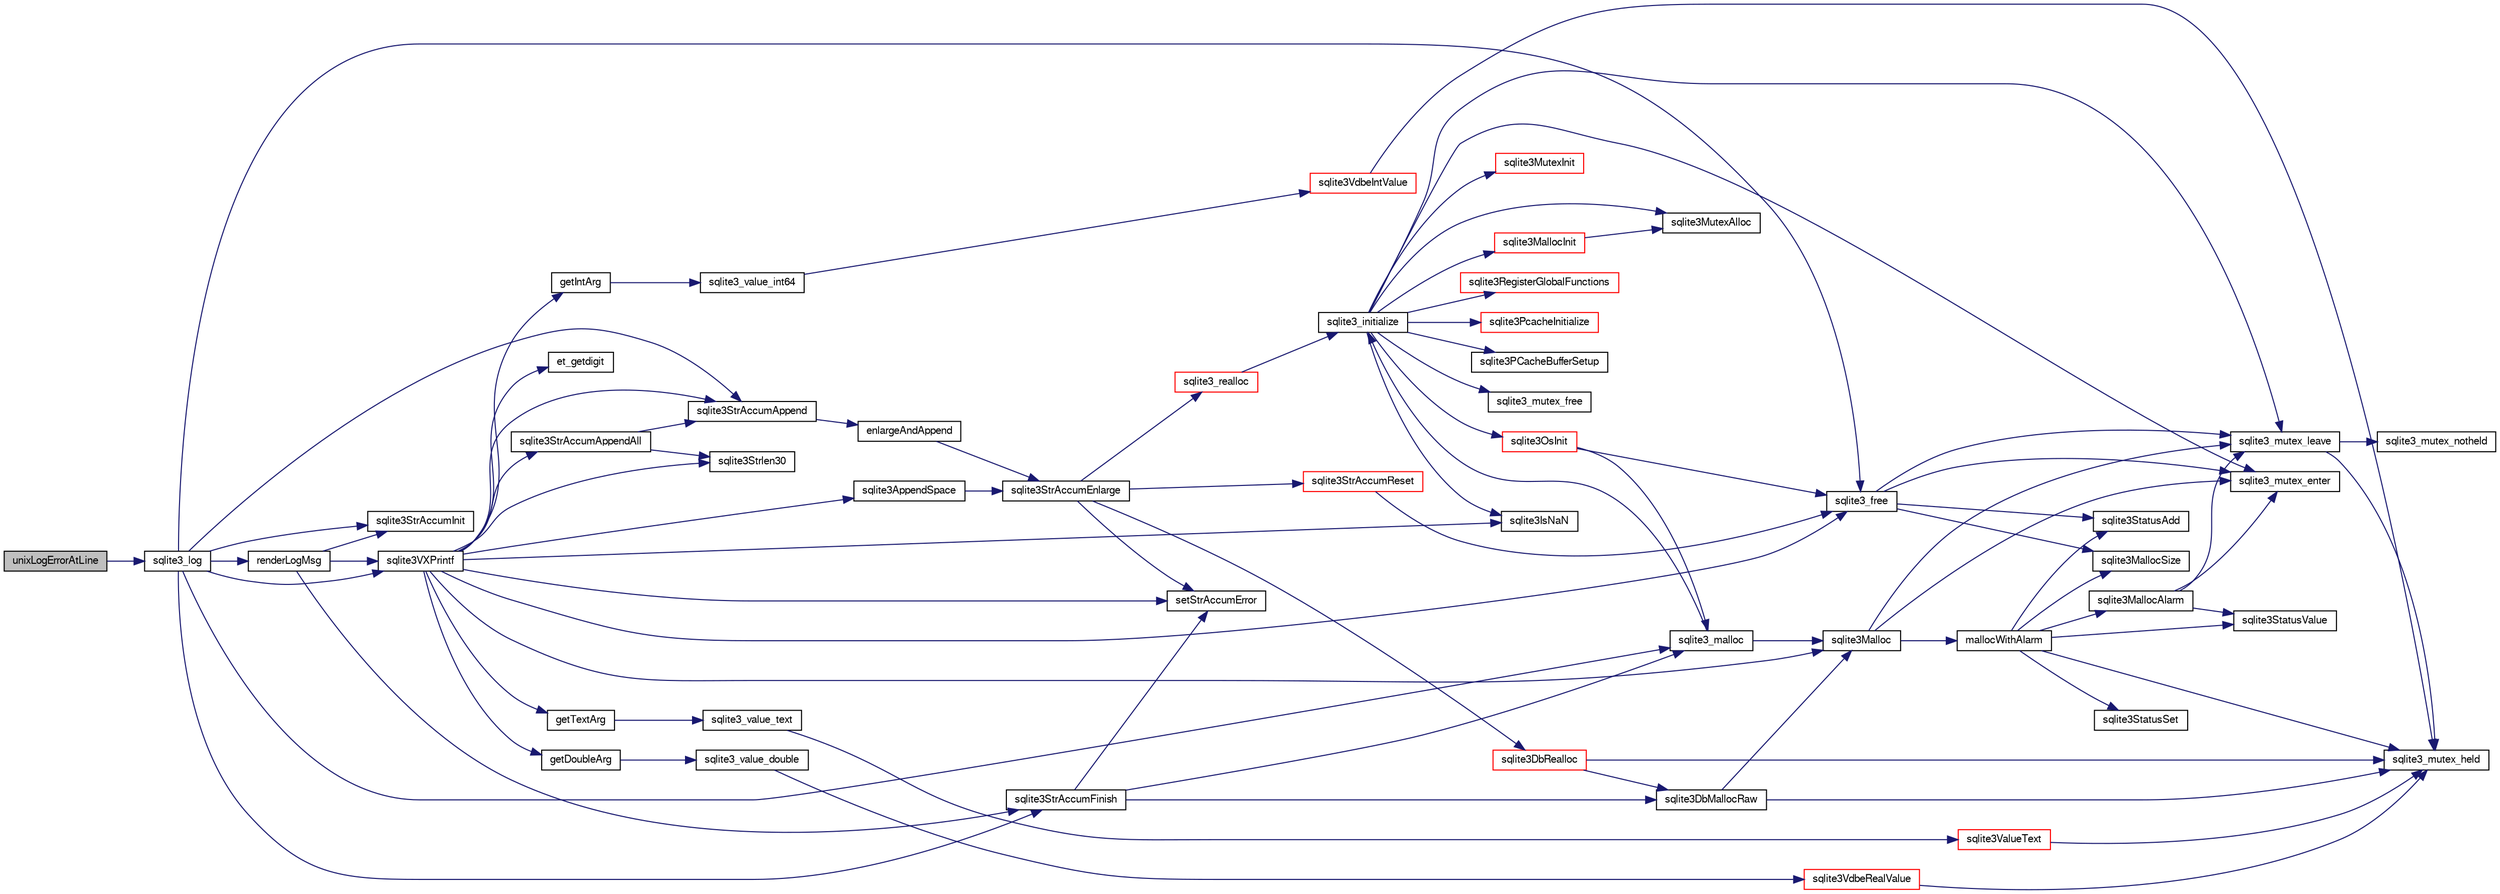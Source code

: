 digraph "unixLogErrorAtLine"
{
  edge [fontname="FreeSans",fontsize="10",labelfontname="FreeSans",labelfontsize="10"];
  node [fontname="FreeSans",fontsize="10",shape=record];
  rankdir="LR";
  Node847491 [label="unixLogErrorAtLine",height=0.2,width=0.4,color="black", fillcolor="grey75", style="filled", fontcolor="black"];
  Node847491 -> Node847492 [color="midnightblue",fontsize="10",style="solid",fontname="FreeSans"];
  Node847492 [label="sqlite3_log",height=0.2,width=0.4,color="black", fillcolor="white", style="filled",URL="$sqlite3_8c.html#a298c9699bf9c143662c6b1fec4b2dc3b"];
  Node847492 -> Node847493 [color="midnightblue",fontsize="10",style="solid",fontname="FreeSans"];
  Node847493 [label="renderLogMsg",height=0.2,width=0.4,color="black", fillcolor="white", style="filled",URL="$sqlite3_8c.html#a7a02b43ce0a27bb52085c7f446d115af"];
  Node847493 -> Node847494 [color="midnightblue",fontsize="10",style="solid",fontname="FreeSans"];
  Node847494 [label="sqlite3StrAccumInit",height=0.2,width=0.4,color="black", fillcolor="white", style="filled",URL="$sqlite3_8c.html#aabf95e113b9d54d519cd15a56215f560"];
  Node847493 -> Node847495 [color="midnightblue",fontsize="10",style="solid",fontname="FreeSans"];
  Node847495 [label="sqlite3VXPrintf",height=0.2,width=0.4,color="black", fillcolor="white", style="filled",URL="$sqlite3_8c.html#a63c25806c9bd4a2b76f9a0eb232c6bde"];
  Node847495 -> Node847496 [color="midnightblue",fontsize="10",style="solid",fontname="FreeSans"];
  Node847496 [label="sqlite3StrAccumAppend",height=0.2,width=0.4,color="black", fillcolor="white", style="filled",URL="$sqlite3_8c.html#a56664fa33def33c5a5245b623441d5e0"];
  Node847496 -> Node847497 [color="midnightblue",fontsize="10",style="solid",fontname="FreeSans"];
  Node847497 [label="enlargeAndAppend",height=0.2,width=0.4,color="black", fillcolor="white", style="filled",URL="$sqlite3_8c.html#a25b21e61dc0883d849890eaa8a18088a"];
  Node847497 -> Node847498 [color="midnightblue",fontsize="10",style="solid",fontname="FreeSans"];
  Node847498 [label="sqlite3StrAccumEnlarge",height=0.2,width=0.4,color="black", fillcolor="white", style="filled",URL="$sqlite3_8c.html#a38976500a97c69d65086eeccca82dd96"];
  Node847498 -> Node847499 [color="midnightblue",fontsize="10",style="solid",fontname="FreeSans"];
  Node847499 [label="setStrAccumError",height=0.2,width=0.4,color="black", fillcolor="white", style="filled",URL="$sqlite3_8c.html#a3dc479a1fc8ba1ab8edfe51f8a0b102c"];
  Node847498 -> Node847500 [color="midnightblue",fontsize="10",style="solid",fontname="FreeSans"];
  Node847500 [label="sqlite3StrAccumReset",height=0.2,width=0.4,color="red", fillcolor="white", style="filled",URL="$sqlite3_8c.html#ad7e70f4ec9d2fa3a63a371e2c7c555d8"];
  Node847500 -> Node847507 [color="midnightblue",fontsize="10",style="solid",fontname="FreeSans"];
  Node847507 [label="sqlite3_free",height=0.2,width=0.4,color="black", fillcolor="white", style="filled",URL="$sqlite3_8c.html#a6552349e36a8a691af5487999ab09519"];
  Node847507 -> Node847508 [color="midnightblue",fontsize="10",style="solid",fontname="FreeSans"];
  Node847508 [label="sqlite3_mutex_enter",height=0.2,width=0.4,color="black", fillcolor="white", style="filled",URL="$sqlite3_8c.html#a1c12cde690bd89f104de5cbad12a6bf5"];
  Node847507 -> Node847509 [color="midnightblue",fontsize="10",style="solid",fontname="FreeSans"];
  Node847509 [label="sqlite3StatusAdd",height=0.2,width=0.4,color="black", fillcolor="white", style="filled",URL="$sqlite3_8c.html#afa029f93586aeab4cc85360905dae9cd"];
  Node847507 -> Node847505 [color="midnightblue",fontsize="10",style="solid",fontname="FreeSans"];
  Node847505 [label="sqlite3MallocSize",height=0.2,width=0.4,color="black", fillcolor="white", style="filled",URL="$sqlite3_8c.html#acf5d2a5f35270bafb050bd2def576955"];
  Node847507 -> Node847510 [color="midnightblue",fontsize="10",style="solid",fontname="FreeSans"];
  Node847510 [label="sqlite3_mutex_leave",height=0.2,width=0.4,color="black", fillcolor="white", style="filled",URL="$sqlite3_8c.html#a5838d235601dbd3c1fa993555c6bcc93"];
  Node847510 -> Node847502 [color="midnightblue",fontsize="10",style="solid",fontname="FreeSans"];
  Node847502 [label="sqlite3_mutex_held",height=0.2,width=0.4,color="black", fillcolor="white", style="filled",URL="$sqlite3_8c.html#acf77da68932b6bc163c5e68547ecc3e7"];
  Node847510 -> Node847511 [color="midnightblue",fontsize="10",style="solid",fontname="FreeSans"];
  Node847511 [label="sqlite3_mutex_notheld",height=0.2,width=0.4,color="black", fillcolor="white", style="filled",URL="$sqlite3_8c.html#a83967c837c1c000d3b5adcfaa688f5dc"];
  Node847498 -> Node847512 [color="midnightblue",fontsize="10",style="solid",fontname="FreeSans"];
  Node847512 [label="sqlite3DbRealloc",height=0.2,width=0.4,color="red", fillcolor="white", style="filled",URL="$sqlite3_8c.html#ae028f4902a9d29bcaf310ff289ee87dc"];
  Node847512 -> Node847502 [color="midnightblue",fontsize="10",style="solid",fontname="FreeSans"];
  Node847512 -> Node847513 [color="midnightblue",fontsize="10",style="solid",fontname="FreeSans"];
  Node847513 [label="sqlite3DbMallocRaw",height=0.2,width=0.4,color="black", fillcolor="white", style="filled",URL="$sqlite3_8c.html#abbe8be0cf7175e11ddc3e2218fad924e"];
  Node847513 -> Node847502 [color="midnightblue",fontsize="10",style="solid",fontname="FreeSans"];
  Node847513 -> Node847514 [color="midnightblue",fontsize="10",style="solid",fontname="FreeSans"];
  Node847514 [label="sqlite3Malloc",height=0.2,width=0.4,color="black", fillcolor="white", style="filled",URL="$sqlite3_8c.html#a361a2eaa846b1885f123abe46f5d8b2b"];
  Node847514 -> Node847508 [color="midnightblue",fontsize="10",style="solid",fontname="FreeSans"];
  Node847514 -> Node847515 [color="midnightblue",fontsize="10",style="solid",fontname="FreeSans"];
  Node847515 [label="mallocWithAlarm",height=0.2,width=0.4,color="black", fillcolor="white", style="filled",URL="$sqlite3_8c.html#ab070d5cf8e48ec8a6a43cf025d48598b"];
  Node847515 -> Node847502 [color="midnightblue",fontsize="10",style="solid",fontname="FreeSans"];
  Node847515 -> Node847516 [color="midnightblue",fontsize="10",style="solid",fontname="FreeSans"];
  Node847516 [label="sqlite3StatusSet",height=0.2,width=0.4,color="black", fillcolor="white", style="filled",URL="$sqlite3_8c.html#afec7586c01fcb5ea17dc9d7725a589d9"];
  Node847515 -> Node847517 [color="midnightblue",fontsize="10",style="solid",fontname="FreeSans"];
  Node847517 [label="sqlite3StatusValue",height=0.2,width=0.4,color="black", fillcolor="white", style="filled",URL="$sqlite3_8c.html#a30b8ac296c6e200c1fa57708d52c6ef6"];
  Node847515 -> Node847518 [color="midnightblue",fontsize="10",style="solid",fontname="FreeSans"];
  Node847518 [label="sqlite3MallocAlarm",height=0.2,width=0.4,color="black", fillcolor="white", style="filled",URL="$sqlite3_8c.html#ada66988e8471d1198f3219c062377508"];
  Node847518 -> Node847517 [color="midnightblue",fontsize="10",style="solid",fontname="FreeSans"];
  Node847518 -> Node847510 [color="midnightblue",fontsize="10",style="solid",fontname="FreeSans"];
  Node847518 -> Node847508 [color="midnightblue",fontsize="10",style="solid",fontname="FreeSans"];
  Node847515 -> Node847505 [color="midnightblue",fontsize="10",style="solid",fontname="FreeSans"];
  Node847515 -> Node847509 [color="midnightblue",fontsize="10",style="solid",fontname="FreeSans"];
  Node847514 -> Node847510 [color="midnightblue",fontsize="10",style="solid",fontname="FreeSans"];
  Node847498 -> Node847693 [color="midnightblue",fontsize="10",style="solid",fontname="FreeSans"];
  Node847693 [label="sqlite3_realloc",height=0.2,width=0.4,color="red", fillcolor="white", style="filled",URL="$sqlite3_8c.html#a822d9e42f6ab4b2ec803f311aeb9618d"];
  Node847693 -> Node847520 [color="midnightblue",fontsize="10",style="solid",fontname="FreeSans"];
  Node847520 [label="sqlite3_initialize",height=0.2,width=0.4,color="black", fillcolor="white", style="filled",URL="$sqlite3_8c.html#ab0c0ee2d5d4cf8b28e9572296a8861df"];
  Node847520 -> Node847521 [color="midnightblue",fontsize="10",style="solid",fontname="FreeSans"];
  Node847521 [label="sqlite3MutexInit",height=0.2,width=0.4,color="red", fillcolor="white", style="filled",URL="$sqlite3_8c.html#a7906afcdd1cdb3d0007eb932398a1158"];
  Node847520 -> Node847539 [color="midnightblue",fontsize="10",style="solid",fontname="FreeSans"];
  Node847539 [label="sqlite3MutexAlloc",height=0.2,width=0.4,color="black", fillcolor="white", style="filled",URL="$sqlite3_8c.html#a0e3f432ee581f6876b590e7ad7e84e19"];
  Node847520 -> Node847508 [color="midnightblue",fontsize="10",style="solid",fontname="FreeSans"];
  Node847520 -> Node847540 [color="midnightblue",fontsize="10",style="solid",fontname="FreeSans"];
  Node847540 [label="sqlite3MallocInit",height=0.2,width=0.4,color="red", fillcolor="white", style="filled",URL="$sqlite3_8c.html#a9e06f9e7cad0d83ce80ab493c9533552"];
  Node847540 -> Node847539 [color="midnightblue",fontsize="10",style="solid",fontname="FreeSans"];
  Node847520 -> Node847510 [color="midnightblue",fontsize="10",style="solid",fontname="FreeSans"];
  Node847520 -> Node847580 [color="midnightblue",fontsize="10",style="solid",fontname="FreeSans"];
  Node847580 [label="sqlite3RegisterGlobalFunctions",height=0.2,width=0.4,color="red", fillcolor="white", style="filled",URL="$sqlite3_8c.html#a9f75bd111010f29e1b8d74344473c4ec"];
  Node847520 -> Node847761 [color="midnightblue",fontsize="10",style="solid",fontname="FreeSans"];
  Node847761 [label="sqlite3PcacheInitialize",height=0.2,width=0.4,color="red", fillcolor="white", style="filled",URL="$sqlite3_8c.html#a2902c61ddc88bea002c4d69fe4052b1f"];
  Node847520 -> Node847762 [color="midnightblue",fontsize="10",style="solid",fontname="FreeSans"];
  Node847762 [label="sqlite3OsInit",height=0.2,width=0.4,color="red", fillcolor="white", style="filled",URL="$sqlite3_8c.html#afeaa886fe1ca086a30fd278b1d069762"];
  Node847762 -> Node847579 [color="midnightblue",fontsize="10",style="solid",fontname="FreeSans"];
  Node847579 [label="sqlite3_malloc",height=0.2,width=0.4,color="black", fillcolor="white", style="filled",URL="$sqlite3_8c.html#ac79dba55fc32b6a840cf5a9769bce7cd"];
  Node847579 -> Node847520 [color="midnightblue",fontsize="10",style="solid",fontname="FreeSans"];
  Node847579 -> Node847514 [color="midnightblue",fontsize="10",style="solid",fontname="FreeSans"];
  Node847762 -> Node847507 [color="midnightblue",fontsize="10",style="solid",fontname="FreeSans"];
  Node847520 -> Node847766 [color="midnightblue",fontsize="10",style="solid",fontname="FreeSans"];
  Node847766 [label="sqlite3PCacheBufferSetup",height=0.2,width=0.4,color="black", fillcolor="white", style="filled",URL="$sqlite3_8c.html#ad18a1eebefdfbc4254f473f7b0101937"];
  Node847520 -> Node847767 [color="midnightblue",fontsize="10",style="solid",fontname="FreeSans"];
  Node847767 [label="sqlite3_mutex_free",height=0.2,width=0.4,color="black", fillcolor="white", style="filled",URL="$sqlite3_8c.html#a2db2e72e08f6873afa9c61b0ec726fec"];
  Node847520 -> Node847661 [color="midnightblue",fontsize="10",style="solid",fontname="FreeSans"];
  Node847661 [label="sqlite3IsNaN",height=0.2,width=0.4,color="black", fillcolor="white", style="filled",URL="$sqlite3_8c.html#aed4d78203877c3486765ccbc7feebb50"];
  Node847495 -> Node847768 [color="midnightblue",fontsize="10",style="solid",fontname="FreeSans"];
  Node847768 [label="getIntArg",height=0.2,width=0.4,color="black", fillcolor="white", style="filled",URL="$sqlite3_8c.html#abff258963dbd9205fb299851a64c67be"];
  Node847768 -> Node847652 [color="midnightblue",fontsize="10",style="solid",fontname="FreeSans"];
  Node847652 [label="sqlite3_value_int64",height=0.2,width=0.4,color="black", fillcolor="white", style="filled",URL="$sqlite3_8c.html#ab38d8627f4750672e72712df0b709e0d"];
  Node847652 -> Node847640 [color="midnightblue",fontsize="10",style="solid",fontname="FreeSans"];
  Node847640 [label="sqlite3VdbeIntValue",height=0.2,width=0.4,color="red", fillcolor="white", style="filled",URL="$sqlite3_8c.html#a3dc28e3bfdbecf81633c3697a3aacd45"];
  Node847640 -> Node847502 [color="midnightblue",fontsize="10",style="solid",fontname="FreeSans"];
  Node847495 -> Node847514 [color="midnightblue",fontsize="10",style="solid",fontname="FreeSans"];
  Node847495 -> Node847499 [color="midnightblue",fontsize="10",style="solid",fontname="FreeSans"];
  Node847495 -> Node847769 [color="midnightblue",fontsize="10",style="solid",fontname="FreeSans"];
  Node847769 [label="getDoubleArg",height=0.2,width=0.4,color="black", fillcolor="white", style="filled",URL="$sqlite3_8c.html#a1cf25120072c85bd261983b24c12c3d9"];
  Node847769 -> Node847656 [color="midnightblue",fontsize="10",style="solid",fontname="FreeSans"];
  Node847656 [label="sqlite3_value_double",height=0.2,width=0.4,color="black", fillcolor="white", style="filled",URL="$sqlite3_8c.html#a3e50c1a2dd484a8b6911c9d163816b88"];
  Node847656 -> Node847657 [color="midnightblue",fontsize="10",style="solid",fontname="FreeSans"];
  Node847657 [label="sqlite3VdbeRealValue",height=0.2,width=0.4,color="red", fillcolor="white", style="filled",URL="$sqlite3_8c.html#a5bf943a4f9a5516911b3bc610e3d64e0"];
  Node847657 -> Node847502 [color="midnightblue",fontsize="10",style="solid",fontname="FreeSans"];
  Node847495 -> Node847661 [color="midnightblue",fontsize="10",style="solid",fontname="FreeSans"];
  Node847495 -> Node847577 [color="midnightblue",fontsize="10",style="solid",fontname="FreeSans"];
  Node847577 [label="sqlite3Strlen30",height=0.2,width=0.4,color="black", fillcolor="white", style="filled",URL="$sqlite3_8c.html#a3dcd80ba41f1a308193dee74857b62a7"];
  Node847495 -> Node847770 [color="midnightblue",fontsize="10",style="solid",fontname="FreeSans"];
  Node847770 [label="et_getdigit",height=0.2,width=0.4,color="black", fillcolor="white", style="filled",URL="$sqlite3_8c.html#a40c5a308749ad07cc2397a53e081bff0"];
  Node847495 -> Node847771 [color="midnightblue",fontsize="10",style="solid",fontname="FreeSans"];
  Node847771 [label="getTextArg",height=0.2,width=0.4,color="black", fillcolor="white", style="filled",URL="$sqlite3_8c.html#afbb41850423ef20071cefaab0431e04d"];
  Node847771 -> Node847583 [color="midnightblue",fontsize="10",style="solid",fontname="FreeSans"];
  Node847583 [label="sqlite3_value_text",height=0.2,width=0.4,color="black", fillcolor="white", style="filled",URL="$sqlite3_8c.html#aef2ace3239e6dd59c74110faa70f8171"];
  Node847583 -> Node847584 [color="midnightblue",fontsize="10",style="solid",fontname="FreeSans"];
  Node847584 [label="sqlite3ValueText",height=0.2,width=0.4,color="red", fillcolor="white", style="filled",URL="$sqlite3_8c.html#ad567a94e52d1adf81f4857fdba00a59b"];
  Node847584 -> Node847502 [color="midnightblue",fontsize="10",style="solid",fontname="FreeSans"];
  Node847495 -> Node847772 [color="midnightblue",fontsize="10",style="solid",fontname="FreeSans"];
  Node847772 [label="sqlite3StrAccumAppendAll",height=0.2,width=0.4,color="black", fillcolor="white", style="filled",URL="$sqlite3_8c.html#acaf8f3e4f99a3c3a4a77e9c987547289"];
  Node847772 -> Node847496 [color="midnightblue",fontsize="10",style="solid",fontname="FreeSans"];
  Node847772 -> Node847577 [color="midnightblue",fontsize="10",style="solid",fontname="FreeSans"];
  Node847495 -> Node847773 [color="midnightblue",fontsize="10",style="solid",fontname="FreeSans"];
  Node847773 [label="sqlite3AppendSpace",height=0.2,width=0.4,color="black", fillcolor="white", style="filled",URL="$sqlite3_8c.html#aefd38a5afc0020d4a93855c3ee7c63a8"];
  Node847773 -> Node847498 [color="midnightblue",fontsize="10",style="solid",fontname="FreeSans"];
  Node847495 -> Node847507 [color="midnightblue",fontsize="10",style="solid",fontname="FreeSans"];
  Node847493 -> Node847604 [color="midnightblue",fontsize="10",style="solid",fontname="FreeSans"];
  Node847604 [label="sqlite3StrAccumFinish",height=0.2,width=0.4,color="black", fillcolor="white", style="filled",URL="$sqlite3_8c.html#adb7f26b10ac1b847db6f000ef4c2e2ba"];
  Node847604 -> Node847513 [color="midnightblue",fontsize="10",style="solid",fontname="FreeSans"];
  Node847604 -> Node847579 [color="midnightblue",fontsize="10",style="solid",fontname="FreeSans"];
  Node847604 -> Node847499 [color="midnightblue",fontsize="10",style="solid",fontname="FreeSans"];
  Node847492 -> Node847494 [color="midnightblue",fontsize="10",style="solid",fontname="FreeSans"];
  Node847492 -> Node847495 [color="midnightblue",fontsize="10",style="solid",fontname="FreeSans"];
  Node847492 -> Node847604 [color="midnightblue",fontsize="10",style="solid",fontname="FreeSans"];
  Node847492 -> Node847579 [color="midnightblue",fontsize="10",style="solid",fontname="FreeSans"];
  Node847492 -> Node847507 [color="midnightblue",fontsize="10",style="solid",fontname="FreeSans"];
  Node847492 -> Node847496 [color="midnightblue",fontsize="10",style="solid",fontname="FreeSans"];
}
